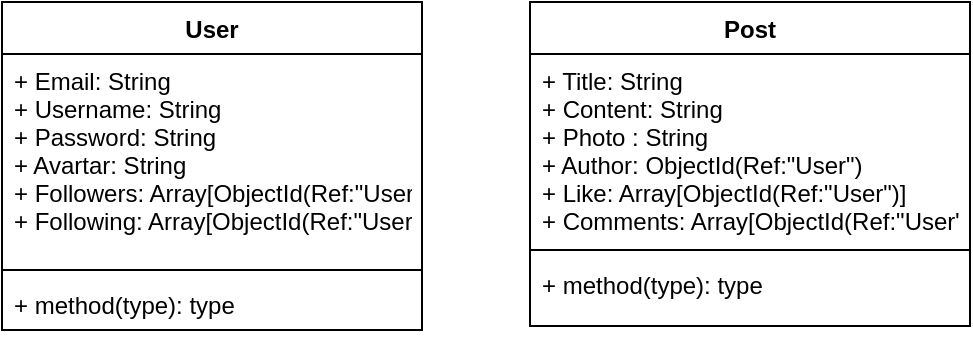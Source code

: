 <mxfile version="14.9.2" type="device"><diagram id="3pXdcKa3MTNXWTzLlrLa" name="Page-1"><mxGraphModel dx="858" dy="420" grid="1" gridSize="10" guides="1" tooltips="1" connect="1" arrows="1" fold="1" page="1" pageScale="1" pageWidth="827" pageHeight="1169" math="0" shadow="0"><root><mxCell id="0"/><mxCell id="1" parent="0"/><mxCell id="cBnWBnh80dKgM_NwgzGC-1" value="User" style="swimlane;fontStyle=1;align=center;verticalAlign=top;childLayout=stackLayout;horizontal=1;startSize=26;horizontalStack=0;resizeParent=1;resizeParentMax=0;resizeLast=0;collapsible=1;marginBottom=0;" vertex="1" parent="1"><mxGeometry x="150" y="220" width="210" height="164" as="geometry"/></mxCell><mxCell id="cBnWBnh80dKgM_NwgzGC-2" value="+ Email: String&#10;+ Username: String&#10;+ Password: String&#10;+ Avartar: String&#10;+ Followers: Array[ObjectId(Ref:&quot;User&quot;)]&#10;+ Following: Array[ObjectId(Ref:&quot;User&quot;)]" style="text;strokeColor=none;fillColor=none;align=left;verticalAlign=top;spacingLeft=4;spacingRight=4;overflow=hidden;rotatable=0;points=[[0,0.5],[1,0.5]];portConstraint=eastwest;" vertex="1" parent="cBnWBnh80dKgM_NwgzGC-1"><mxGeometry y="26" width="210" height="104" as="geometry"/></mxCell><mxCell id="cBnWBnh80dKgM_NwgzGC-3" value="" style="line;strokeWidth=1;fillColor=none;align=left;verticalAlign=middle;spacingTop=-1;spacingLeft=3;spacingRight=3;rotatable=0;labelPosition=right;points=[];portConstraint=eastwest;" vertex="1" parent="cBnWBnh80dKgM_NwgzGC-1"><mxGeometry y="130" width="210" height="8" as="geometry"/></mxCell><mxCell id="cBnWBnh80dKgM_NwgzGC-4" value="+ method(type): type" style="text;strokeColor=none;fillColor=none;align=left;verticalAlign=top;spacingLeft=4;spacingRight=4;overflow=hidden;rotatable=0;points=[[0,0.5],[1,0.5]];portConstraint=eastwest;" vertex="1" parent="cBnWBnh80dKgM_NwgzGC-1"><mxGeometry y="138" width="210" height="26" as="geometry"/></mxCell><mxCell id="cBnWBnh80dKgM_NwgzGC-13" value="Post" style="swimlane;fontStyle=1;align=center;verticalAlign=top;childLayout=stackLayout;horizontal=1;startSize=26;horizontalStack=0;resizeParent=1;resizeParentMax=0;resizeLast=0;collapsible=1;marginBottom=0;" vertex="1" parent="1"><mxGeometry x="414" y="220" width="220" height="162" as="geometry"/></mxCell><mxCell id="cBnWBnh80dKgM_NwgzGC-14" value="+ Title: String&#10;+ Content: String&#10;+ Photo : String&#10;+ Author: ObjectId(Ref:&quot;User&quot;)&#10;+ Like: Array[ObjectId(Ref:&quot;User&quot;)]&#10;+ Comments: Array[ObjectId(Ref:&quot;User&quot;)]" style="text;strokeColor=none;fillColor=none;align=left;verticalAlign=top;spacingLeft=4;spacingRight=4;overflow=hidden;rotatable=0;points=[[0,0.5],[1,0.5]];portConstraint=eastwest;" vertex="1" parent="cBnWBnh80dKgM_NwgzGC-13"><mxGeometry y="26" width="220" height="94" as="geometry"/></mxCell><mxCell id="cBnWBnh80dKgM_NwgzGC-15" value="" style="line;strokeWidth=1;fillColor=none;align=left;verticalAlign=middle;spacingTop=-1;spacingLeft=3;spacingRight=3;rotatable=0;labelPosition=right;points=[];portConstraint=eastwest;" vertex="1" parent="cBnWBnh80dKgM_NwgzGC-13"><mxGeometry y="120" width="220" height="8" as="geometry"/></mxCell><mxCell id="cBnWBnh80dKgM_NwgzGC-16" value="+ method(type): type" style="text;strokeColor=none;fillColor=none;align=left;verticalAlign=top;spacingLeft=4;spacingRight=4;overflow=hidden;rotatable=0;points=[[0,0.5],[1,0.5]];portConstraint=eastwest;" vertex="1" parent="cBnWBnh80dKgM_NwgzGC-13"><mxGeometry y="128" width="220" height="34" as="geometry"/></mxCell></root></mxGraphModel></diagram></mxfile>